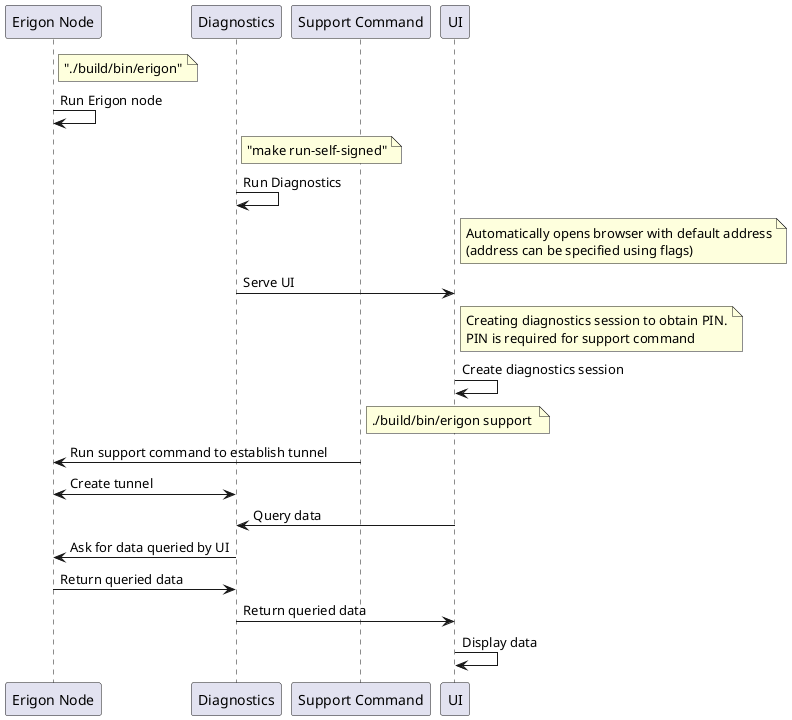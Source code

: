 @startuml
participant "Erigon Node" as Erigon
participant "Diagnostics" as Diag
participant "Support Command" as Support
participant "UI" as UI

note right of Erigon
"./build/bin/erigon"
end note
Erigon -> Erigon: Run Erigon node

note right of Diag
   "make run-self-signed"
end note
Diag -> Diag: Run Diagnostics

note right of UI
Automatically opens browser with default address
(address can be specified using flags) 
end note
Diag -> UI: Serve UI

note right of UI
Creating diagnostics session to obtain PIN.
PIN is required for support command
end note
UI -> UI: Create diagnostics session

note right of Support
./build/bin/erigon support 
end note
Support -> Erigon: Run support command to establish tunnel

Erigon <-> Diag: Create tunnel

UI -> Diag: Query data

Diag -> Erigon: Ask for data queried by UI

Erigon -> Diag: Return queried data

Diag -> UI: Return queried data

UI -> UI: Display data

@enduml
